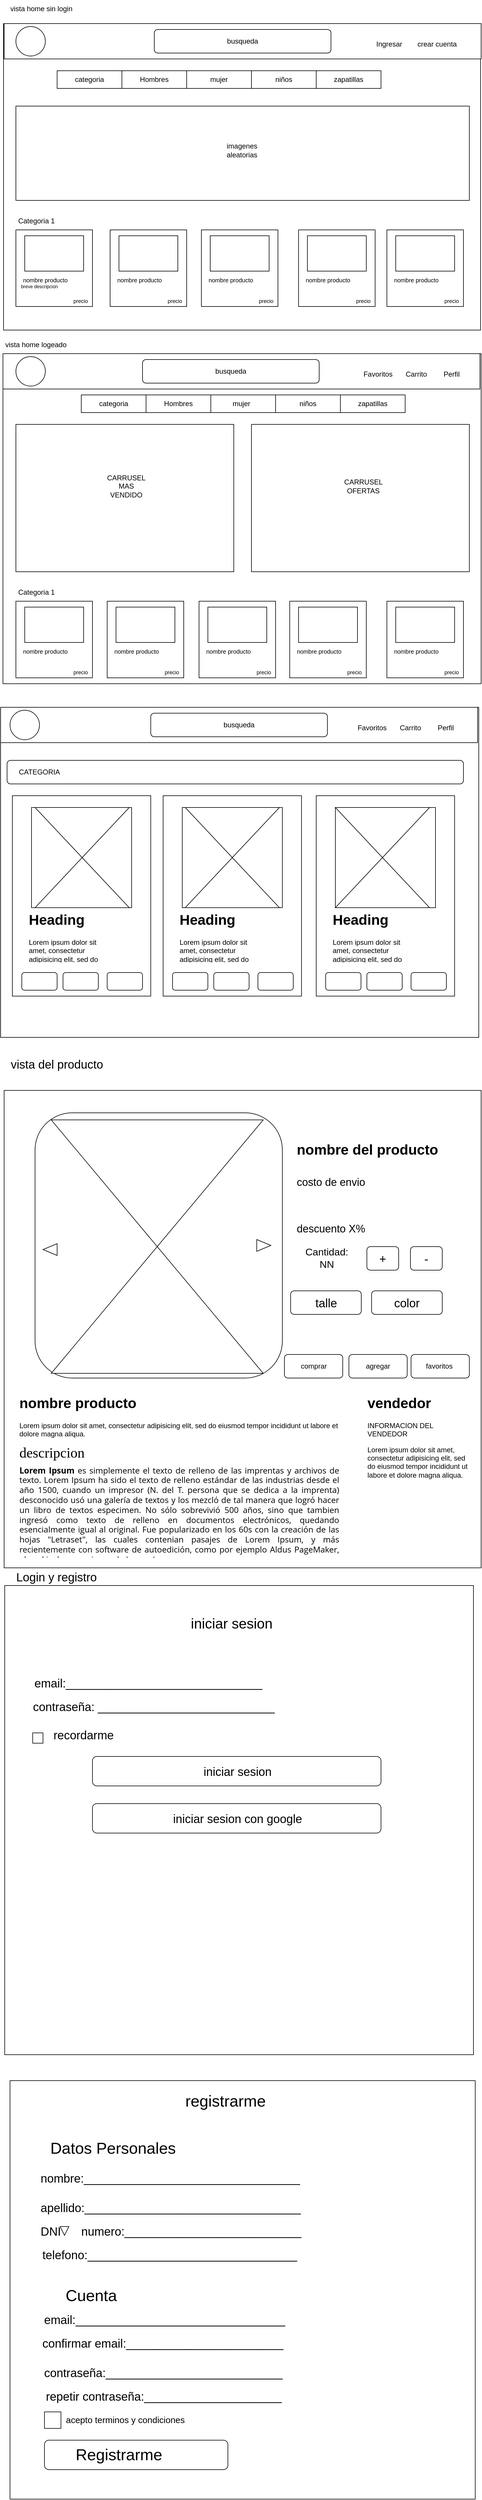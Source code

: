 <mxfile version="24.4.15" type="device">
  <diagram name="Página-1" id="wd5DdDGQxlJ1RMCF7p1D">
    <mxGraphModel dx="1434" dy="756" grid="1" gridSize="10" guides="1" tooltips="1" connect="1" arrows="1" fold="1" page="1" pageScale="1" pageWidth="827" pageHeight="1169" math="0" shadow="0">
      <root>
        <mxCell id="0" />
        <mxCell id="1" parent="0" />
        <mxCell id="uH_Us7ivaw0QwBAbBmmZ-105" value="" style="rounded=1;whiteSpace=wrap;html=1;" vertex="1" parent="1">
          <mxGeometry x="496.5" y="2165" width="99" height="40" as="geometry" />
        </mxCell>
        <mxCell id="uH_Us7ivaw0QwBAbBmmZ-104" value="" style="rounded=1;whiteSpace=wrap;html=1;" vertex="1" parent="1">
          <mxGeometry x="491" y="2215" width="99" height="40" as="geometry" />
        </mxCell>
        <mxCell id="H-XPeI9zY0OVmY43QJ45-96" value="" style="rounded=0;whiteSpace=wrap;html=1;" parent="1" vertex="1">
          <mxGeometry x="8" y="600" width="812" height="560" as="geometry" />
        </mxCell>
        <mxCell id="H-XPeI9zY0OVmY43QJ45-2" value="" style="rounded=0;whiteSpace=wrap;html=1;" parent="1" vertex="1">
          <mxGeometry x="9" y="40" width="810" height="520" as="geometry" />
        </mxCell>
        <mxCell id="H-XPeI9zY0OVmY43QJ45-3" value="" style="rounded=0;whiteSpace=wrap;html=1;" parent="1" vertex="1">
          <mxGeometry x="10" y="40" width="810" height="60" as="geometry" />
        </mxCell>
        <mxCell id="H-XPeI9zY0OVmY43QJ45-10" value="&lt;h1 style=&quot;margin-top: 0px;&quot;&gt;&lt;span style=&quot;font-size: 12px; font-weight: 400;&quot;&gt;Ingresar&lt;/span&gt;&lt;/h1&gt;" style="text;html=1;whiteSpace=wrap;overflow=hidden;rounded=0;" parent="1" vertex="1">
          <mxGeometry x="640" y="50" width="60" height="40" as="geometry" />
        </mxCell>
        <mxCell id="H-XPeI9zY0OVmY43QJ45-12" value="&lt;h1 style=&quot;margin-top: 0px;&quot;&gt;&lt;span style=&quot;font-size: 12px; font-weight: 400;&quot;&gt;crear cuenta&lt;/span&gt;&lt;/h1&gt;" style="text;html=1;whiteSpace=wrap;overflow=hidden;rounded=0;" parent="1" vertex="1">
          <mxGeometry x="710" y="50" width="90" height="40" as="geometry" />
        </mxCell>
        <mxCell id="H-XPeI9zY0OVmY43QJ45-13" value="" style="rounded=1;whiteSpace=wrap;html=1;" parent="1" vertex="1">
          <mxGeometry x="265" y="50" width="300" height="40" as="geometry" />
        </mxCell>
        <mxCell id="H-XPeI9zY0OVmY43QJ45-19" value="" style="rounded=0;whiteSpace=wrap;html=1;" parent="1" vertex="1">
          <mxGeometry x="540" y="120" width="110" height="30" as="geometry" />
        </mxCell>
        <mxCell id="H-XPeI9zY0OVmY43QJ45-22" value="" style="rounded=0;whiteSpace=wrap;html=1;" parent="1" vertex="1">
          <mxGeometry x="430" y="120" width="110" height="30" as="geometry" />
        </mxCell>
        <mxCell id="H-XPeI9zY0OVmY43QJ45-23" value="" style="rounded=0;whiteSpace=wrap;html=1;" parent="1" vertex="1">
          <mxGeometry x="320" y="120" width="110" height="30" as="geometry" />
        </mxCell>
        <mxCell id="H-XPeI9zY0OVmY43QJ45-25" value="" style="rounded=0;whiteSpace=wrap;html=1;" parent="1" vertex="1">
          <mxGeometry x="100" y="120" width="110" height="30" as="geometry" />
        </mxCell>
        <mxCell id="H-XPeI9zY0OVmY43QJ45-27" value="" style="rounded=0;whiteSpace=wrap;html=1;" parent="1" vertex="1">
          <mxGeometry x="210" y="120" width="110" height="30" as="geometry" />
        </mxCell>
        <mxCell id="H-XPeI9zY0OVmY43QJ45-21" value="Hombres" style="text;html=1;align=center;verticalAlign=middle;whiteSpace=wrap;rounded=0;" parent="1" vertex="1">
          <mxGeometry x="235" y="120" width="60" height="30" as="geometry" />
        </mxCell>
        <mxCell id="H-XPeI9zY0OVmY43QJ45-29" value="zapatillas" style="text;html=1;align=center;verticalAlign=middle;whiteSpace=wrap;rounded=0;" parent="1" vertex="1">
          <mxGeometry x="565" y="120" width="60" height="30" as="geometry" />
        </mxCell>
        <mxCell id="H-XPeI9zY0OVmY43QJ45-30" value="niños" style="text;html=1;align=center;verticalAlign=middle;whiteSpace=wrap;rounded=0;" parent="1" vertex="1">
          <mxGeometry x="455" y="120" width="60" height="30" as="geometry" />
        </mxCell>
        <mxCell id="H-XPeI9zY0OVmY43QJ45-31" value="mujer" style="text;html=1;align=center;verticalAlign=middle;whiteSpace=wrap;rounded=0;" parent="1" vertex="1">
          <mxGeometry x="345" y="120" width="60" height="30" as="geometry" />
        </mxCell>
        <mxCell id="H-XPeI9zY0OVmY43QJ45-32" value="categoria" style="text;html=1;align=center;verticalAlign=middle;whiteSpace=wrap;rounded=0;" parent="1" vertex="1">
          <mxGeometry x="125" y="120" width="60" height="30" as="geometry" />
        </mxCell>
        <mxCell id="H-XPeI9zY0OVmY43QJ45-34" value="busqueda" style="text;html=1;align=center;verticalAlign=middle;whiteSpace=wrap;rounded=0;" parent="1" vertex="1">
          <mxGeometry x="385" y="55" width="60" height="30" as="geometry" />
        </mxCell>
        <mxCell id="H-XPeI9zY0OVmY43QJ45-35" value="" style="rounded=0;whiteSpace=wrap;html=1;" parent="1" vertex="1">
          <mxGeometry x="30" y="180" width="770" height="160" as="geometry" />
        </mxCell>
        <mxCell id="H-XPeI9zY0OVmY43QJ45-36" value="imagenes aleatorias" style="text;html=1;align=center;verticalAlign=middle;whiteSpace=wrap;rounded=0;" parent="1" vertex="1">
          <mxGeometry x="384" y="240" width="60" height="30" as="geometry" />
        </mxCell>
        <mxCell id="H-XPeI9zY0OVmY43QJ45-37" value="Categoria 1" style="text;html=1;align=center;verticalAlign=middle;whiteSpace=wrap;rounded=0;" parent="1" vertex="1">
          <mxGeometry x="30" y="360" width="70" height="30" as="geometry" />
        </mxCell>
        <mxCell id="H-XPeI9zY0OVmY43QJ45-38" value="" style="whiteSpace=wrap;html=1;aspect=fixed;" parent="1" vertex="1">
          <mxGeometry x="30" y="390" width="130" height="130" as="geometry" />
        </mxCell>
        <mxCell id="H-XPeI9zY0OVmY43QJ45-45" value="" style="rounded=0;whiteSpace=wrap;html=1;" parent="1" vertex="1">
          <mxGeometry x="45" y="400" width="100" height="60" as="geometry" />
        </mxCell>
        <mxCell id="H-XPeI9zY0OVmY43QJ45-50" value="&lt;font style=&quot;font-size: 8px;&quot;&gt;breve descripcion&lt;/font&gt;" style="text;html=1;align=center;verticalAlign=middle;whiteSpace=wrap;rounded=0;" parent="1" vertex="1">
          <mxGeometry x="30" y="470" width="80" height="30" as="geometry" />
        </mxCell>
        <mxCell id="H-XPeI9zY0OVmY43QJ45-51" value="&lt;font style=&quot;font-size: 10px;&quot;&gt;nombre producto&lt;/font&gt;" style="text;html=1;align=center;verticalAlign=middle;whiteSpace=wrap;rounded=0;" parent="1" vertex="1">
          <mxGeometry x="30" y="460" width="100" height="30" as="geometry" />
        </mxCell>
        <mxCell id="H-XPeI9zY0OVmY43QJ45-52" value="&lt;font style=&quot;font-size: 9px;&quot;&gt;precio&lt;/font&gt;" style="text;html=1;align=center;verticalAlign=middle;whiteSpace=wrap;rounded=0;" parent="1" vertex="1">
          <mxGeometry x="120" y="500" width="40" height="20" as="geometry" />
        </mxCell>
        <mxCell id="H-XPeI9zY0OVmY43QJ45-57" value="" style="whiteSpace=wrap;html=1;aspect=fixed;" parent="1" vertex="1">
          <mxGeometry x="190" y="390" width="130" height="130" as="geometry" />
        </mxCell>
        <mxCell id="H-XPeI9zY0OVmY43QJ45-58" value="" style="rounded=0;whiteSpace=wrap;html=1;" parent="1" vertex="1">
          <mxGeometry x="205" y="400" width="100" height="60" as="geometry" />
        </mxCell>
        <mxCell id="H-XPeI9zY0OVmY43QJ45-59" value="&lt;font style=&quot;font-size: 10px;&quot;&gt;nombre producto&lt;/font&gt;" style="text;html=1;align=center;verticalAlign=middle;whiteSpace=wrap;rounded=0;" parent="1" vertex="1">
          <mxGeometry x="190" y="460" width="100" height="30" as="geometry" />
        </mxCell>
        <mxCell id="H-XPeI9zY0OVmY43QJ45-60" value="&lt;font style=&quot;font-size: 9px;&quot;&gt;precio&lt;/font&gt;" style="text;html=1;align=center;verticalAlign=middle;whiteSpace=wrap;rounded=0;" parent="1" vertex="1">
          <mxGeometry x="280" y="500" width="40" height="20" as="geometry" />
        </mxCell>
        <mxCell id="H-XPeI9zY0OVmY43QJ45-61" value="" style="whiteSpace=wrap;html=1;aspect=fixed;" parent="1" vertex="1">
          <mxGeometry x="345" y="390" width="130" height="130" as="geometry" />
        </mxCell>
        <mxCell id="H-XPeI9zY0OVmY43QJ45-62" value="" style="rounded=0;whiteSpace=wrap;html=1;" parent="1" vertex="1">
          <mxGeometry x="360" y="400" width="100" height="60" as="geometry" />
        </mxCell>
        <mxCell id="H-XPeI9zY0OVmY43QJ45-63" value="&lt;font style=&quot;font-size: 10px;&quot;&gt;nombre producto&lt;/font&gt;" style="text;html=1;align=center;verticalAlign=middle;whiteSpace=wrap;rounded=0;" parent="1" vertex="1">
          <mxGeometry x="345" y="460" width="100" height="30" as="geometry" />
        </mxCell>
        <mxCell id="H-XPeI9zY0OVmY43QJ45-64" value="&lt;font style=&quot;font-size: 9px;&quot;&gt;precio&lt;/font&gt;" style="text;html=1;align=center;verticalAlign=middle;whiteSpace=wrap;rounded=0;" parent="1" vertex="1">
          <mxGeometry x="435" y="500" width="40" height="20" as="geometry" />
        </mxCell>
        <mxCell id="H-XPeI9zY0OVmY43QJ45-65" value="" style="whiteSpace=wrap;html=1;aspect=fixed;" parent="1" vertex="1">
          <mxGeometry x="510" y="390" width="130" height="130" as="geometry" />
        </mxCell>
        <mxCell id="H-XPeI9zY0OVmY43QJ45-66" value="" style="rounded=0;whiteSpace=wrap;html=1;" parent="1" vertex="1">
          <mxGeometry x="525" y="400" width="100" height="60" as="geometry" />
        </mxCell>
        <mxCell id="H-XPeI9zY0OVmY43QJ45-67" value="&lt;font style=&quot;font-size: 10px;&quot;&gt;nombre producto&lt;/font&gt;" style="text;html=1;align=center;verticalAlign=middle;whiteSpace=wrap;rounded=0;" parent="1" vertex="1">
          <mxGeometry x="510" y="460" width="100" height="30" as="geometry" />
        </mxCell>
        <mxCell id="H-XPeI9zY0OVmY43QJ45-68" value="&lt;font style=&quot;font-size: 9px;&quot;&gt;precio&lt;/font&gt;" style="text;html=1;align=center;verticalAlign=middle;whiteSpace=wrap;rounded=0;" parent="1" vertex="1">
          <mxGeometry x="600" y="500" width="40" height="20" as="geometry" />
        </mxCell>
        <mxCell id="H-XPeI9zY0OVmY43QJ45-77" value="" style="whiteSpace=wrap;html=1;aspect=fixed;" parent="1" vertex="1">
          <mxGeometry x="660" y="390" width="130" height="130" as="geometry" />
        </mxCell>
        <mxCell id="H-XPeI9zY0OVmY43QJ45-78" value="" style="rounded=0;whiteSpace=wrap;html=1;" parent="1" vertex="1">
          <mxGeometry x="675" y="400" width="100" height="60" as="geometry" />
        </mxCell>
        <mxCell id="H-XPeI9zY0OVmY43QJ45-79" value="&lt;font style=&quot;font-size: 10px;&quot;&gt;nombre producto&lt;/font&gt;" style="text;html=1;align=center;verticalAlign=middle;whiteSpace=wrap;rounded=0;" parent="1" vertex="1">
          <mxGeometry x="660" y="460" width="100" height="30" as="geometry" />
        </mxCell>
        <mxCell id="H-XPeI9zY0OVmY43QJ45-80" value="&lt;font style=&quot;font-size: 9px;&quot;&gt;precio&lt;/font&gt;" style="text;html=1;align=center;verticalAlign=middle;whiteSpace=wrap;rounded=0;" parent="1" vertex="1">
          <mxGeometry x="750" y="500" width="40" height="20" as="geometry" />
        </mxCell>
        <mxCell id="H-XPeI9zY0OVmY43QJ45-87" value="vista home sin login&amp;nbsp;" style="text;html=1;align=center;verticalAlign=middle;whiteSpace=wrap;rounded=0;" parent="1" vertex="1">
          <mxGeometry x="10" width="130" height="30" as="geometry" />
        </mxCell>
        <mxCell id="H-XPeI9zY0OVmY43QJ45-92" value="" style="rounded=0;whiteSpace=wrap;html=1;" parent="1" vertex="1">
          <mxGeometry x="8" y="600" width="810" height="60" as="geometry" />
        </mxCell>
        <mxCell id="H-XPeI9zY0OVmY43QJ45-95" value="" style="rounded=1;whiteSpace=wrap;html=1;" parent="1" vertex="1">
          <mxGeometry x="259" y="1210" width="300" height="40" as="geometry" />
        </mxCell>
        <mxCell id="H-XPeI9zY0OVmY43QJ45-97" value="Perfil" style="text;html=1;align=center;verticalAlign=middle;whiteSpace=wrap;rounded=0;" parent="1" vertex="1">
          <mxGeometry x="740" y="620" width="60" height="30" as="geometry" />
        </mxCell>
        <mxCell id="H-XPeI9zY0OVmY43QJ45-98" value="Carrito" style="text;html=1;align=center;verticalAlign=middle;whiteSpace=wrap;rounded=0;" parent="1" vertex="1">
          <mxGeometry x="680" y="620" width="60" height="30" as="geometry" />
        </mxCell>
        <mxCell id="H-XPeI9zY0OVmY43QJ45-99" value="Favoritos" style="text;html=1;align=center;verticalAlign=middle;whiteSpace=wrap;rounded=0;" parent="1" vertex="1">
          <mxGeometry x="615" y="620" width="60" height="30" as="geometry" />
        </mxCell>
        <mxCell id="H-XPeI9zY0OVmY43QJ45-100" value="" style="ellipse;whiteSpace=wrap;html=1;aspect=fixed;" parent="1" vertex="1">
          <mxGeometry x="30" y="45" width="50" height="50" as="geometry" />
        </mxCell>
        <mxCell id="H-XPeI9zY0OVmY43QJ45-101" value="" style="ellipse;whiteSpace=wrap;html=1;aspect=fixed;" parent="1" vertex="1">
          <mxGeometry x="30" y="605" width="50" height="50" as="geometry" />
        </mxCell>
        <mxCell id="H-XPeI9zY0OVmY43QJ45-103" value="zapatillas" style="text;html=1;align=center;verticalAlign=middle;whiteSpace=wrap;rounded=0;" parent="1" vertex="1">
          <mxGeometry x="606" y="670" width="60" height="30" as="geometry" />
        </mxCell>
        <mxCell id="H-XPeI9zY0OVmY43QJ45-104" value="" style="rounded=0;whiteSpace=wrap;html=1;" parent="1" vertex="1">
          <mxGeometry x="581" y="670" width="110" height="30" as="geometry" />
        </mxCell>
        <mxCell id="H-XPeI9zY0OVmY43QJ45-105" value="niños" style="text;html=1;align=center;verticalAlign=middle;whiteSpace=wrap;rounded=0;" parent="1" vertex="1">
          <mxGeometry x="496" y="670" width="60" height="30" as="geometry" />
        </mxCell>
        <mxCell id="H-XPeI9zY0OVmY43QJ45-106" value="" style="rounded=0;whiteSpace=wrap;html=1;" parent="1" vertex="1">
          <mxGeometry x="471" y="670" width="110" height="30" as="geometry" />
        </mxCell>
        <mxCell id="H-XPeI9zY0OVmY43QJ45-107" value="mujer" style="text;html=1;align=center;verticalAlign=middle;whiteSpace=wrap;rounded=0;" parent="1" vertex="1">
          <mxGeometry x="386" y="670" width="60" height="30" as="geometry" />
        </mxCell>
        <mxCell id="H-XPeI9zY0OVmY43QJ45-108" value="" style="rounded=0;whiteSpace=wrap;html=1;" parent="1" vertex="1">
          <mxGeometry x="361" y="670" width="110" height="30" as="geometry" />
        </mxCell>
        <mxCell id="H-XPeI9zY0OVmY43QJ45-109" value="Hombres" style="text;html=1;align=center;verticalAlign=middle;whiteSpace=wrap;rounded=0;" parent="1" vertex="1">
          <mxGeometry x="276" y="670" width="60" height="30" as="geometry" />
        </mxCell>
        <mxCell id="H-XPeI9zY0OVmY43QJ45-110" value="" style="rounded=0;whiteSpace=wrap;html=1;" parent="1" vertex="1">
          <mxGeometry x="251" y="670" width="110" height="30" as="geometry" />
        </mxCell>
        <mxCell id="H-XPeI9zY0OVmY43QJ45-111" value="" style="rounded=0;whiteSpace=wrap;html=1;" parent="1" vertex="1">
          <mxGeometry x="141" y="670" width="110" height="30" as="geometry" />
        </mxCell>
        <mxCell id="H-XPeI9zY0OVmY43QJ45-112" value="categoria" style="text;html=1;align=center;verticalAlign=middle;whiteSpace=wrap;rounded=0;" parent="1" vertex="1">
          <mxGeometry x="166" y="670" width="60" height="30" as="geometry" />
        </mxCell>
        <mxCell id="H-XPeI9zY0OVmY43QJ45-113" value="Hombres" style="text;html=1;align=center;verticalAlign=middle;whiteSpace=wrap;rounded=0;" parent="1" vertex="1">
          <mxGeometry x="276" y="670" width="60" height="30" as="geometry" />
        </mxCell>
        <mxCell id="H-XPeI9zY0OVmY43QJ45-114" value="mujer" style="text;html=1;align=center;verticalAlign=middle;whiteSpace=wrap;rounded=0;" parent="1" vertex="1">
          <mxGeometry x="383" y="670" width="60" height="30" as="geometry" />
        </mxCell>
        <mxCell id="H-XPeI9zY0OVmY43QJ45-115" value="niños" style="text;html=1;align=center;verticalAlign=middle;whiteSpace=wrap;rounded=0;" parent="1" vertex="1">
          <mxGeometry x="496" y="670" width="60" height="30" as="geometry" />
        </mxCell>
        <mxCell id="H-XPeI9zY0OVmY43QJ45-116" value="zapatillas" style="text;html=1;align=center;verticalAlign=middle;whiteSpace=wrap;rounded=0;" parent="1" vertex="1">
          <mxGeometry x="606" y="670" width="60" height="30" as="geometry" />
        </mxCell>
        <mxCell id="H-XPeI9zY0OVmY43QJ45-117" value="" style="rounded=0;whiteSpace=wrap;html=1;" parent="1" vertex="1">
          <mxGeometry x="30" y="720" width="370" height="250" as="geometry" />
        </mxCell>
        <mxCell id="H-XPeI9zY0OVmY43QJ45-118" value="" style="rounded=0;whiteSpace=wrap;html=1;" parent="1" vertex="1">
          <mxGeometry x="430" y="720" width="370" height="250" as="geometry" />
        </mxCell>
        <mxCell id="H-XPeI9zY0OVmY43QJ45-119" value="CARRUSEL MAS VENDIDO" style="text;html=1;align=center;verticalAlign=middle;whiteSpace=wrap;rounded=0;" parent="1" vertex="1">
          <mxGeometry x="175" y="810" width="85" height="30" as="geometry" />
        </mxCell>
        <mxCell id="H-XPeI9zY0OVmY43QJ45-120" value="CARRUSEL OFERTAS" style="text;html=1;align=center;verticalAlign=middle;whiteSpace=wrap;rounded=0;" parent="1" vertex="1">
          <mxGeometry x="590" y="810" width="60" height="30" as="geometry" />
        </mxCell>
        <mxCell id="H-XPeI9zY0OVmY43QJ45-121" value="Categoria 1" style="text;html=1;align=center;verticalAlign=middle;whiteSpace=wrap;rounded=0;" parent="1" vertex="1">
          <mxGeometry x="30" y="990" width="70" height="30" as="geometry" />
        </mxCell>
        <mxCell id="H-XPeI9zY0OVmY43QJ45-122" value="" style="whiteSpace=wrap;html=1;aspect=fixed;" parent="1" vertex="1">
          <mxGeometry x="30" y="1020" width="130" height="130" as="geometry" />
        </mxCell>
        <mxCell id="H-XPeI9zY0OVmY43QJ45-123" value="" style="rounded=0;whiteSpace=wrap;html=1;" parent="1" vertex="1">
          <mxGeometry x="45" y="1030" width="100" height="60" as="geometry" />
        </mxCell>
        <mxCell id="H-XPeI9zY0OVmY43QJ45-124" value="&lt;font style=&quot;font-size: 10px;&quot;&gt;nombre producto&lt;/font&gt;" style="text;html=1;align=center;verticalAlign=middle;whiteSpace=wrap;rounded=0;" parent="1" vertex="1">
          <mxGeometry x="30" y="1090" width="100" height="30" as="geometry" />
        </mxCell>
        <mxCell id="H-XPeI9zY0OVmY43QJ45-125" value="&lt;font style=&quot;font-size: 9px;&quot;&gt;precio&lt;/font&gt;" style="text;html=1;align=center;verticalAlign=middle;whiteSpace=wrap;rounded=0;" parent="1" vertex="1">
          <mxGeometry x="120" y="1130" width="40" height="20" as="geometry" />
        </mxCell>
        <mxCell id="H-XPeI9zY0OVmY43QJ45-126" value="" style="whiteSpace=wrap;html=1;aspect=fixed;" parent="1" vertex="1">
          <mxGeometry x="185" y="1020" width="130" height="130" as="geometry" />
        </mxCell>
        <mxCell id="H-XPeI9zY0OVmY43QJ45-127" value="" style="rounded=0;whiteSpace=wrap;html=1;" parent="1" vertex="1">
          <mxGeometry x="200" y="1030" width="100" height="60" as="geometry" />
        </mxCell>
        <mxCell id="H-XPeI9zY0OVmY43QJ45-128" value="&lt;font style=&quot;font-size: 10px;&quot;&gt;nombre producto&lt;/font&gt;" style="text;html=1;align=center;verticalAlign=middle;whiteSpace=wrap;rounded=0;" parent="1" vertex="1">
          <mxGeometry x="185" y="1090" width="100" height="30" as="geometry" />
        </mxCell>
        <mxCell id="H-XPeI9zY0OVmY43QJ45-129" value="&lt;font style=&quot;font-size: 9px;&quot;&gt;precio&lt;/font&gt;" style="text;html=1;align=center;verticalAlign=middle;whiteSpace=wrap;rounded=0;" parent="1" vertex="1">
          <mxGeometry x="275" y="1130" width="40" height="20" as="geometry" />
        </mxCell>
        <mxCell id="H-XPeI9zY0OVmY43QJ45-130" value="" style="whiteSpace=wrap;html=1;aspect=fixed;" parent="1" vertex="1">
          <mxGeometry x="341" y="1020" width="130" height="130" as="geometry" />
        </mxCell>
        <mxCell id="H-XPeI9zY0OVmY43QJ45-131" value="" style="rounded=0;whiteSpace=wrap;html=1;" parent="1" vertex="1">
          <mxGeometry x="356" y="1030" width="100" height="60" as="geometry" />
        </mxCell>
        <mxCell id="H-XPeI9zY0OVmY43QJ45-132" value="&lt;font style=&quot;font-size: 10px;&quot;&gt;nombre producto&lt;/font&gt;" style="text;html=1;align=center;verticalAlign=middle;whiteSpace=wrap;rounded=0;" parent="1" vertex="1">
          <mxGeometry x="341" y="1090" width="100" height="30" as="geometry" />
        </mxCell>
        <mxCell id="H-XPeI9zY0OVmY43QJ45-133" value="&lt;font style=&quot;font-size: 9px;&quot;&gt;precio&lt;/font&gt;" style="text;html=1;align=center;verticalAlign=middle;whiteSpace=wrap;rounded=0;" parent="1" vertex="1">
          <mxGeometry x="431" y="1130" width="40" height="20" as="geometry" />
        </mxCell>
        <mxCell id="H-XPeI9zY0OVmY43QJ45-134" value="" style="whiteSpace=wrap;html=1;aspect=fixed;" parent="1" vertex="1">
          <mxGeometry x="495" y="1020" width="130" height="130" as="geometry" />
        </mxCell>
        <mxCell id="H-XPeI9zY0OVmY43QJ45-135" value="" style="rounded=0;whiteSpace=wrap;html=1;" parent="1" vertex="1">
          <mxGeometry x="510" y="1030" width="100" height="60" as="geometry" />
        </mxCell>
        <mxCell id="H-XPeI9zY0OVmY43QJ45-136" value="&lt;font style=&quot;font-size: 10px;&quot;&gt;nombre producto&lt;/font&gt;" style="text;html=1;align=center;verticalAlign=middle;whiteSpace=wrap;rounded=0;" parent="1" vertex="1">
          <mxGeometry x="495" y="1090" width="100" height="30" as="geometry" />
        </mxCell>
        <mxCell id="H-XPeI9zY0OVmY43QJ45-137" value="&lt;font style=&quot;font-size: 9px;&quot;&gt;precio&lt;/font&gt;" style="text;html=1;align=center;verticalAlign=middle;whiteSpace=wrap;rounded=0;" parent="1" vertex="1">
          <mxGeometry x="585" y="1130" width="40" height="20" as="geometry" />
        </mxCell>
        <mxCell id="H-XPeI9zY0OVmY43QJ45-138" value="" style="whiteSpace=wrap;html=1;aspect=fixed;" parent="1" vertex="1">
          <mxGeometry x="660" y="1020" width="130" height="130" as="geometry" />
        </mxCell>
        <mxCell id="H-XPeI9zY0OVmY43QJ45-139" value="" style="rounded=0;whiteSpace=wrap;html=1;" parent="1" vertex="1">
          <mxGeometry x="675" y="1030" width="100" height="60" as="geometry" />
        </mxCell>
        <mxCell id="H-XPeI9zY0OVmY43QJ45-140" value="&lt;font style=&quot;font-size: 10px;&quot;&gt;nombre producto&lt;/font&gt;" style="text;html=1;align=center;verticalAlign=middle;whiteSpace=wrap;rounded=0;" parent="1" vertex="1">
          <mxGeometry x="660" y="1090" width="100" height="30" as="geometry" />
        </mxCell>
        <mxCell id="H-XPeI9zY0OVmY43QJ45-141" value="&lt;font style=&quot;font-size: 9px;&quot;&gt;precio&lt;/font&gt;" style="text;html=1;align=center;verticalAlign=middle;whiteSpace=wrap;rounded=0;" parent="1" vertex="1">
          <mxGeometry x="750" y="1130" width="40" height="20" as="geometry" />
        </mxCell>
        <mxCell id="H-XPeI9zY0OVmY43QJ45-154" value="vista home logeado" style="text;html=1;align=center;verticalAlign=middle;whiteSpace=wrap;rounded=0;" parent="1" vertex="1">
          <mxGeometry x="8" y="570" width="112" height="30" as="geometry" />
        </mxCell>
        <mxCell id="H-XPeI9zY0OVmY43QJ45-155" value="" style="rounded=0;whiteSpace=wrap;html=1;" parent="1" vertex="1">
          <mxGeometry x="4" y="1200" width="812" height="560" as="geometry" />
        </mxCell>
        <mxCell id="H-XPeI9zY0OVmY43QJ45-156" value="" style="rounded=0;whiteSpace=wrap;html=1;" parent="1" vertex="1">
          <mxGeometry x="4" y="1200" width="810" height="60" as="geometry" />
        </mxCell>
        <mxCell id="H-XPeI9zY0OVmY43QJ45-159" value="" style="ellipse;whiteSpace=wrap;html=1;aspect=fixed;" parent="1" vertex="1">
          <mxGeometry x="20" y="1205" width="50" height="50" as="geometry" />
        </mxCell>
        <mxCell id="H-XPeI9zY0OVmY43QJ45-160" value="Favoritos" style="text;html=1;align=center;verticalAlign=middle;whiteSpace=wrap;rounded=0;" parent="1" vertex="1">
          <mxGeometry x="605" y="1220" width="60" height="30" as="geometry" />
        </mxCell>
        <mxCell id="H-XPeI9zY0OVmY43QJ45-161" value="Carrito" style="text;html=1;align=center;verticalAlign=middle;whiteSpace=wrap;rounded=0;" parent="1" vertex="1">
          <mxGeometry x="670" y="1220" width="60" height="30" as="geometry" />
        </mxCell>
        <mxCell id="H-XPeI9zY0OVmY43QJ45-162" value="Perfil" style="text;html=1;align=center;verticalAlign=middle;whiteSpace=wrap;rounded=0;" parent="1" vertex="1">
          <mxGeometry x="730" y="1220" width="60" height="30" as="geometry" />
        </mxCell>
        <mxCell id="H-XPeI9zY0OVmY43QJ45-163" value="" style="rounded=1;whiteSpace=wrap;html=1;" parent="1" vertex="1">
          <mxGeometry x="245" y="610" width="300" height="40" as="geometry" />
        </mxCell>
        <mxCell id="H-XPeI9zY0OVmY43QJ45-164" value="busqueda" style="text;html=1;align=center;verticalAlign=middle;whiteSpace=wrap;rounded=0;" parent="1" vertex="1">
          <mxGeometry x="365" y="615" width="60" height="30" as="geometry" />
        </mxCell>
        <mxCell id="H-XPeI9zY0OVmY43QJ45-165" value="" style="rounded=1;whiteSpace=wrap;html=1;" parent="1" vertex="1">
          <mxGeometry x="259" y="1210" width="300" height="40" as="geometry" />
        </mxCell>
        <mxCell id="H-XPeI9zY0OVmY43QJ45-166" value="busqueda" style="text;html=1;align=center;verticalAlign=middle;whiteSpace=wrap;rounded=0;" parent="1" vertex="1">
          <mxGeometry x="379" y="1215" width="60" height="30" as="geometry" />
        </mxCell>
        <mxCell id="H-XPeI9zY0OVmY43QJ45-168" value="" style="rounded=0;whiteSpace=wrap;html=1;" parent="1" vertex="1">
          <mxGeometry x="24" y="1350" width="235" height="340" as="geometry" />
        </mxCell>
        <mxCell id="H-XPeI9zY0OVmY43QJ45-171" value="" style="rounded=1;whiteSpace=wrap;html=1;" parent="1" vertex="1">
          <mxGeometry x="15" y="1290" width="775" height="40" as="geometry" />
        </mxCell>
        <mxCell id="H-XPeI9zY0OVmY43QJ45-172" value="CATEGORIA" style="text;html=1;align=center;verticalAlign=middle;whiteSpace=wrap;rounded=0;" parent="1" vertex="1">
          <mxGeometry x="20" y="1295" width="100" height="30" as="geometry" />
        </mxCell>
        <mxCell id="crOO0F5fH-o7HcoF_mA3-2" value="" style="whiteSpace=wrap;html=1;aspect=fixed;" parent="1" vertex="1">
          <mxGeometry x="56.5" y="1370" width="170" height="170" as="geometry" />
        </mxCell>
        <mxCell id="crOO0F5fH-o7HcoF_mA3-3" value="" style="endArrow=none;html=1;rounded=0;" parent="1" target="H-XPeI9zY0OVmY43QJ45-123" edge="1">
          <mxGeometry width="50" height="50" relative="1" as="geometry">
            <mxPoint x="45" y="1085" as="sourcePoint" />
            <mxPoint x="95" y="1035" as="targetPoint" />
          </mxGeometry>
        </mxCell>
        <mxCell id="uH_Us7ivaw0QwBAbBmmZ-6" value="" style="rounded=1;whiteSpace=wrap;html=1;" vertex="1" parent="1">
          <mxGeometry x="40" y="1650" width="60" height="30" as="geometry" />
        </mxCell>
        <mxCell id="uH_Us7ivaw0QwBAbBmmZ-7" value="" style="rounded=1;whiteSpace=wrap;html=1;" vertex="1" parent="1">
          <mxGeometry x="110" y="1650" width="60" height="30" as="geometry" />
        </mxCell>
        <mxCell id="uH_Us7ivaw0QwBAbBmmZ-8" value="" style="rounded=1;whiteSpace=wrap;html=1;" vertex="1" parent="1">
          <mxGeometry x="185" y="1650" width="60" height="30" as="geometry" />
        </mxCell>
        <mxCell id="uH_Us7ivaw0QwBAbBmmZ-9" value="&lt;h1 style=&quot;margin-top: 0px;&quot;&gt;Heading&lt;/h1&gt;&lt;p&gt;Lorem ipsum dolor sit amet, consectetur adipisicing elit, sed do eiusmod tempor incididunt ut labore et dolore magna aliqua.&lt;/p&gt;" style="text;html=1;whiteSpace=wrap;overflow=hidden;rounded=0;" vertex="1" parent="1">
          <mxGeometry x="50" y="1540" width="150" height="90" as="geometry" />
        </mxCell>
        <mxCell id="uH_Us7ivaw0QwBAbBmmZ-10" value="&lt;font style=&quot;font-size: 20px;&quot;&gt;vista del producto&amp;nbsp;&lt;/font&gt;" style="text;html=1;align=center;verticalAlign=middle;whiteSpace=wrap;rounded=0;" vertex="1" parent="1">
          <mxGeometry x="15" y="1790" width="175" height="30" as="geometry" />
        </mxCell>
        <mxCell id="uH_Us7ivaw0QwBAbBmmZ-11" value="" style="whiteSpace=wrap;html=1;aspect=fixed;" vertex="1" parent="1">
          <mxGeometry x="10" y="1850" width="810" height="810" as="geometry" />
        </mxCell>
        <mxCell id="uH_Us7ivaw0QwBAbBmmZ-18" value="" style="rounded=0;whiteSpace=wrap;html=1;" vertex="1" parent="1">
          <mxGeometry x="280" y="1350" width="235" height="340" as="geometry" />
        </mxCell>
        <mxCell id="uH_Us7ivaw0QwBAbBmmZ-19" value="" style="whiteSpace=wrap;html=1;aspect=fixed;" vertex="1" parent="1">
          <mxGeometry x="312.5" y="1370" width="170" height="170" as="geometry" />
        </mxCell>
        <mxCell id="uH_Us7ivaw0QwBAbBmmZ-20" value="" style="rounded=1;whiteSpace=wrap;html=1;" vertex="1" parent="1">
          <mxGeometry x="296" y="1650" width="60" height="30" as="geometry" />
        </mxCell>
        <mxCell id="uH_Us7ivaw0QwBAbBmmZ-21" value="" style="rounded=1;whiteSpace=wrap;html=1;" vertex="1" parent="1">
          <mxGeometry x="366" y="1650" width="60" height="30" as="geometry" />
        </mxCell>
        <mxCell id="uH_Us7ivaw0QwBAbBmmZ-22" value="" style="rounded=1;whiteSpace=wrap;html=1;" vertex="1" parent="1">
          <mxGeometry x="441" y="1650" width="60" height="30" as="geometry" />
        </mxCell>
        <mxCell id="uH_Us7ivaw0QwBAbBmmZ-23" value="&lt;h1 style=&quot;margin-top: 0px;&quot;&gt;Heading&lt;/h1&gt;&lt;p&gt;Lorem ipsum dolor sit amet, consectetur adipisicing elit, sed do eiusmod tempor incididunt ut labore et dolore magna aliqua.&lt;/p&gt;" style="text;html=1;whiteSpace=wrap;overflow=hidden;rounded=0;" vertex="1" parent="1">
          <mxGeometry x="306" y="1540" width="150" height="90" as="geometry" />
        </mxCell>
        <mxCell id="uH_Us7ivaw0QwBAbBmmZ-24" value="" style="rounded=0;whiteSpace=wrap;html=1;" vertex="1" parent="1">
          <mxGeometry x="280" y="1350" width="235" height="340" as="geometry" />
        </mxCell>
        <mxCell id="uH_Us7ivaw0QwBAbBmmZ-25" value="" style="whiteSpace=wrap;html=1;aspect=fixed;" vertex="1" parent="1">
          <mxGeometry x="312.5" y="1370" width="170" height="170" as="geometry" />
        </mxCell>
        <mxCell id="uH_Us7ivaw0QwBAbBmmZ-26" value="" style="rounded=1;whiteSpace=wrap;html=1;" vertex="1" parent="1">
          <mxGeometry x="296" y="1650" width="60" height="30" as="geometry" />
        </mxCell>
        <mxCell id="uH_Us7ivaw0QwBAbBmmZ-27" value="" style="rounded=1;whiteSpace=wrap;html=1;" vertex="1" parent="1">
          <mxGeometry x="366" y="1650" width="60" height="30" as="geometry" />
        </mxCell>
        <mxCell id="uH_Us7ivaw0QwBAbBmmZ-28" value="" style="rounded=1;whiteSpace=wrap;html=1;" vertex="1" parent="1">
          <mxGeometry x="441" y="1650" width="60" height="30" as="geometry" />
        </mxCell>
        <mxCell id="uH_Us7ivaw0QwBAbBmmZ-29" value="&lt;h1 style=&quot;margin-top: 0px;&quot;&gt;Heading&lt;/h1&gt;&lt;p&gt;Lorem ipsum dolor sit amet, consectetur adipisicing elit, sed do eiusmod tempor incididunt ut labore et dolore magna aliqua.&lt;/p&gt;" style="text;html=1;whiteSpace=wrap;overflow=hidden;rounded=0;" vertex="1" parent="1">
          <mxGeometry x="306" y="1540" width="150" height="90" as="geometry" />
        </mxCell>
        <mxCell id="uH_Us7ivaw0QwBAbBmmZ-31" value="" style="rounded=0;whiteSpace=wrap;html=1;" vertex="1" parent="1">
          <mxGeometry x="540" y="1350" width="235" height="340" as="geometry" />
        </mxCell>
        <mxCell id="uH_Us7ivaw0QwBAbBmmZ-32" value="" style="whiteSpace=wrap;html=1;aspect=fixed;" vertex="1" parent="1">
          <mxGeometry x="572.5" y="1370" width="170" height="170" as="geometry" />
        </mxCell>
        <mxCell id="uH_Us7ivaw0QwBAbBmmZ-33" value="" style="rounded=1;whiteSpace=wrap;html=1;" vertex="1" parent="1">
          <mxGeometry x="556" y="1650" width="60" height="30" as="geometry" />
        </mxCell>
        <mxCell id="uH_Us7ivaw0QwBAbBmmZ-34" value="" style="rounded=1;whiteSpace=wrap;html=1;" vertex="1" parent="1">
          <mxGeometry x="626" y="1650" width="60" height="30" as="geometry" />
        </mxCell>
        <mxCell id="uH_Us7ivaw0QwBAbBmmZ-35" value="" style="rounded=1;whiteSpace=wrap;html=1;" vertex="1" parent="1">
          <mxGeometry x="701" y="1650" width="60" height="30" as="geometry" />
        </mxCell>
        <mxCell id="uH_Us7ivaw0QwBAbBmmZ-36" value="&lt;h1 style=&quot;margin-top: 0px;&quot;&gt;Heading&lt;/h1&gt;&lt;p&gt;Lorem ipsum dolor sit amet, consectetur adipisicing elit, sed do eiusmod tempor incididunt ut labore et dolore magna aliqua.&lt;/p&gt;" style="text;html=1;whiteSpace=wrap;overflow=hidden;rounded=0;" vertex="1" parent="1">
          <mxGeometry x="566" y="1540" width="150" height="90" as="geometry" />
        </mxCell>
        <mxCell id="uH_Us7ivaw0QwBAbBmmZ-38" value="" style="triangle;whiteSpace=wrap;html=1;" vertex="1" parent="1">
          <mxGeometry x="447" y="2110" width="24" height="20" as="geometry" />
        </mxCell>
        <mxCell id="uH_Us7ivaw0QwBAbBmmZ-37" value="" style="rounded=1;whiteSpace=wrap;html=1;movable=1;resizable=1;rotatable=1;deletable=1;editable=1;locked=0;connectable=1;" vertex="1" parent="1">
          <mxGeometry x="62.5" y="1888" width="420" height="450" as="geometry" />
        </mxCell>
        <mxCell id="uH_Us7ivaw0QwBAbBmmZ-39" value="" style="triangle;whiteSpace=wrap;html=1;rotation=-180;" vertex="1" parent="1">
          <mxGeometry x="76" y="2110" width="24" height="20" as="geometry" />
        </mxCell>
        <mxCell id="uH_Us7ivaw0QwBAbBmmZ-42" value="&lt;h1 style=&quot;margin-top: 0px;&quot;&gt;nombre del producto&lt;/h1&gt;&lt;div&gt;&lt;br&gt;&lt;/div&gt;&lt;div style=&quot;font-size: 18px;&quot;&gt;&lt;font style=&quot;font-size: 18px;&quot;&gt;costo de envio $$$$&lt;/font&gt;&lt;/div&gt;&lt;div style=&quot;font-size: 18px;&quot;&gt;&lt;font style=&quot;font-size: 18px;&quot;&gt;descuento X%&lt;/font&gt;&lt;/div&gt;&lt;div&gt;&lt;br&gt;&lt;/div&gt;&lt;div&gt;&lt;br&gt;&lt;/div&gt;&lt;div style=&quot;font-size: 20px;&quot;&gt;precio $$$&lt;/div&gt;&lt;div style=&quot;font-size: 20px;&quot;&gt;&lt;br&gt;&lt;/div&gt;" style="text;html=1;whiteSpace=wrap;overflow=hidden;rounded=0;" vertex="1" parent="1">
          <mxGeometry x="505" y="1930" width="280" height="170" as="geometry" />
        </mxCell>
        <mxCell id="uH_Us7ivaw0QwBAbBmmZ-43" value="Cantidad: NN" style="text;html=1;align=center;verticalAlign=middle;whiteSpace=wrap;rounded=0;fontSize=17;" vertex="1" parent="1">
          <mxGeometry x="506" y="2120" width="104" height="30" as="geometry" />
        </mxCell>
        <mxCell id="uH_Us7ivaw0QwBAbBmmZ-44" value="" style="rounded=1;whiteSpace=wrap;html=1;" vertex="1" parent="1">
          <mxGeometry x="626" y="2115" width="54" height="40" as="geometry" />
        </mxCell>
        <mxCell id="uH_Us7ivaw0QwBAbBmmZ-48" value="" style="shape=collate;whiteSpace=wrap;html=1;" vertex="1" parent="1">
          <mxGeometry x="317.5" y="1370" width="160" height="170" as="geometry" />
        </mxCell>
        <mxCell id="uH_Us7ivaw0QwBAbBmmZ-49" value="" style="shape=collate;whiteSpace=wrap;html=1;" vertex="1" parent="1">
          <mxGeometry x="62.5" y="1370" width="160" height="170" as="geometry" />
        </mxCell>
        <mxCell id="uH_Us7ivaw0QwBAbBmmZ-50" value="" style="shape=collate;whiteSpace=wrap;html=1;" vertex="1" parent="1">
          <mxGeometry x="572.5" y="1370" width="160" height="170" as="geometry" />
        </mxCell>
        <mxCell id="uH_Us7ivaw0QwBAbBmmZ-51" value="" style="shape=collate;whiteSpace=wrap;html=1;" vertex="1" parent="1">
          <mxGeometry x="90" y="1900" width="360" height="430" as="geometry" />
        </mxCell>
        <mxCell id="uH_Us7ivaw0QwBAbBmmZ-52" value="&lt;font style=&quot;font-size: 20px;&quot;&gt;+&lt;/font&gt;" style="text;html=1;align=center;verticalAlign=middle;whiteSpace=wrap;rounded=0;" vertex="1" parent="1">
          <mxGeometry x="632.5" y="2120" width="40" height="30" as="geometry" />
        </mxCell>
        <mxCell id="uH_Us7ivaw0QwBAbBmmZ-53" value="&lt;font style=&quot;font-size: 20px;&quot;&gt;+&lt;/font&gt;" style="text;html=1;align=center;verticalAlign=middle;whiteSpace=wrap;rounded=0;" vertex="1" parent="1">
          <mxGeometry x="706.5" y="2120" width="40" height="30" as="geometry" />
        </mxCell>
        <mxCell id="uH_Us7ivaw0QwBAbBmmZ-54" value="" style="rounded=1;whiteSpace=wrap;html=1;" vertex="1" parent="1">
          <mxGeometry x="700" y="2115" width="54" height="40" as="geometry" />
        </mxCell>
        <mxCell id="uH_Us7ivaw0QwBAbBmmZ-55" value="&lt;span style=&quot;font-size: 20px;&quot;&gt;-&lt;/span&gt;" style="text;html=1;align=center;verticalAlign=middle;whiteSpace=wrap;rounded=0;" vertex="1" parent="1">
          <mxGeometry x="707" y="2120" width="40" height="30" as="geometry" />
        </mxCell>
        <mxCell id="uH_Us7ivaw0QwBAbBmmZ-56" value="" style="rounded=1;whiteSpace=wrap;html=1;" vertex="1" parent="1">
          <mxGeometry x="486" y="2298" width="99" height="40" as="geometry" />
        </mxCell>
        <mxCell id="uH_Us7ivaw0QwBAbBmmZ-57" value="comprar" style="text;html=1;align=center;verticalAlign=middle;whiteSpace=wrap;rounded=0;" vertex="1" parent="1">
          <mxGeometry x="505.5" y="2303" width="60" height="30" as="geometry" />
        </mxCell>
        <mxCell id="uH_Us7ivaw0QwBAbBmmZ-58" value="" style="rounded=1;whiteSpace=wrap;html=1;" vertex="1" parent="1">
          <mxGeometry x="595.5" y="2298" width="99" height="40" as="geometry" />
        </mxCell>
        <mxCell id="uH_Us7ivaw0QwBAbBmmZ-59" value="" style="rounded=1;whiteSpace=wrap;html=1;" vertex="1" parent="1">
          <mxGeometry x="701" y="2298" width="99" height="40" as="geometry" />
        </mxCell>
        <mxCell id="uH_Us7ivaw0QwBAbBmmZ-60" value="agregar" style="text;html=1;align=center;verticalAlign=middle;whiteSpace=wrap;rounded=0;" vertex="1" parent="1">
          <mxGeometry x="615" y="2303" width="60" height="30" as="geometry" />
        </mxCell>
        <mxCell id="uH_Us7ivaw0QwBAbBmmZ-61" value="favoritos" style="text;html=1;align=center;verticalAlign=middle;whiteSpace=wrap;rounded=0;" vertex="1" parent="1">
          <mxGeometry x="718.5" y="2303" width="60" height="30" as="geometry" />
        </mxCell>
        <mxCell id="uH_Us7ivaw0QwBAbBmmZ-62" value="&lt;h1 style=&quot;margin-top: 0px;&quot;&gt;nombre producto&lt;/h1&gt;&lt;p&gt;Lorem ipsum dolor sit amet, consectetur adipisicing elit, sed do eiusmod tempor incididunt ut labore et dolore magna aliqua.&lt;/p&gt;&lt;h2 style=&quot;margin: 0px 0px 10px; padding: 0px; font-weight: 400; font-family: DauphinPlain; font-size: 24px; line-height: 24px; background-color: rgb(255, 255, 255);&quot;&gt;descripcion&lt;/h2&gt;&lt;p style=&quot;margin: 0px 0px 15px; padding: 0px; text-align: justify; font-family: &amp;quot;Open Sans&amp;quot;, Arial, sans-serif; font-size: 14px; background-color: rgb(255, 255, 255);&quot;&gt;&lt;strong style=&quot;margin: 0px; padding: 0px;&quot;&gt;Lorem Ipsum&lt;/strong&gt;&amp;nbsp;es simplemente el texto de relleno de las imprentas y archivos de texto. Lorem Ipsum ha sido el texto de relleno estándar de las industrias desde el año 1500, cuando un impresor (N. del T. persona que se dedica a la imprenta) desconocido usó una galería de textos y los mezcló de tal manera que logró hacer un libro de textos especimen. No sólo sobrevivió 500 años, sino que tambien ingresó como texto de relleno en documentos electrónicos, quedando esencialmente igual al original. Fue popularizado en los 60s con la creación de las hojas &quot;Letraset&quot;, las cuales contenian pasajes de Lorem Ipsum, y más recientemente con software de autoedición, como por ejemplo Aldus PageMaker, el cual incluye versiones de Lorem Ipsum.&lt;/p&gt;" style="text;html=1;whiteSpace=wrap;overflow=hidden;rounded=0;" vertex="1" parent="1">
          <mxGeometry x="33.5" y="2360" width="545" height="280" as="geometry" />
        </mxCell>
        <mxCell id="uH_Us7ivaw0QwBAbBmmZ-63" value="&lt;h1 style=&quot;margin-top: 0px;&quot;&gt;vendedor&lt;/h1&gt;&lt;p&gt;INFORMACION DEL VENDEDOR&lt;/p&gt;&lt;p&gt;Lorem ipsum dolor sit amet, consectetur adipisicing elit, sed do eiusmod tempor incididunt ut labore et dolore magna aliqua.&lt;/p&gt;" style="text;html=1;whiteSpace=wrap;overflow=hidden;rounded=0;" vertex="1" parent="1">
          <mxGeometry x="625" y="2360" width="180" height="160" as="geometry" />
        </mxCell>
        <mxCell id="uH_Us7ivaw0QwBAbBmmZ-64" value="" style="triangle;whiteSpace=wrap;html=1;rotation=0;" vertex="1" parent="1">
          <mxGeometry x="439" y="2103" width="24" height="20" as="geometry" />
        </mxCell>
        <mxCell id="uH_Us7ivaw0QwBAbBmmZ-65" value="" style="whiteSpace=wrap;html=1;aspect=fixed;" vertex="1" parent="1">
          <mxGeometry x="11" y="2690" width="796" height="796" as="geometry" />
        </mxCell>
        <mxCell id="uH_Us7ivaw0QwBAbBmmZ-66" value="&lt;font style=&quot;font-size: 20px;&quot;&gt;Login y registro&lt;/font&gt;" style="text;html=1;align=center;verticalAlign=middle;whiteSpace=wrap;rounded=0;" vertex="1" parent="1">
          <mxGeometry x="8" y="2660" width="182" height="30" as="geometry" />
        </mxCell>
        <mxCell id="uH_Us7ivaw0QwBAbBmmZ-67" value="&lt;font style=&quot;font-size: 24px;&quot;&gt;iniciar sesion&lt;/font&gt;" style="text;html=1;align=center;verticalAlign=middle;whiteSpace=wrap;rounded=0;" vertex="1" parent="1">
          <mxGeometry x="276.5" y="2740" width="239" height="30" as="geometry" />
        </mxCell>
        <mxCell id="uH_Us7ivaw0QwBAbBmmZ-68" value="&lt;font style=&quot;font-size: 20px;&quot;&gt;email:______________________________&lt;/font&gt;" style="text;html=1;align=center;verticalAlign=middle;whiteSpace=wrap;rounded=0;" vertex="1" parent="1">
          <mxGeometry x="50" y="2840" width="410" height="30" as="geometry" />
        </mxCell>
        <mxCell id="uH_Us7ivaw0QwBAbBmmZ-69" value="&lt;font style=&quot;font-size: 20px;&quot;&gt;contraseña: ___________________________&lt;/font&gt;" style="text;html=1;align=left;verticalAlign=middle;whiteSpace=wrap;rounded=0;" vertex="1" parent="1">
          <mxGeometry x="56.5" y="2880" width="573.5" height="30" as="geometry" />
        </mxCell>
        <mxCell id="uH_Us7ivaw0QwBAbBmmZ-72" value="" style="whiteSpace=wrap;html=1;aspect=fixed;" vertex="1" parent="1">
          <mxGeometry x="58.5" y="2940" width="17.5" height="17.5" as="geometry" />
        </mxCell>
        <mxCell id="uH_Us7ivaw0QwBAbBmmZ-73" value="&lt;font style=&quot;font-size: 20px;&quot;&gt;recordarme&lt;/font&gt;" style="text;html=1;align=center;verticalAlign=middle;whiteSpace=wrap;rounded=0;" vertex="1" parent="1">
          <mxGeometry x="90" y="2927.5" width="110" height="30" as="geometry" />
        </mxCell>
        <mxCell id="uH_Us7ivaw0QwBAbBmmZ-74" value="" style="rounded=1;whiteSpace=wrap;html=1;" vertex="1" parent="1">
          <mxGeometry x="160" y="2980" width="490" height="50" as="geometry" />
        </mxCell>
        <mxCell id="uH_Us7ivaw0QwBAbBmmZ-75" value="&lt;font style=&quot;font-size: 20px;&quot;&gt;iniciar sesion&lt;/font&gt;" style="text;html=1;align=center;verticalAlign=middle;whiteSpace=wrap;rounded=0;" vertex="1" parent="1">
          <mxGeometry x="278.5" y="2990" width="255" height="30" as="geometry" />
        </mxCell>
        <mxCell id="uH_Us7ivaw0QwBAbBmmZ-76" value="" style="rounded=1;whiteSpace=wrap;html=1;" vertex="1" parent="1">
          <mxGeometry x="160" y="3060" width="490" height="50" as="geometry" />
        </mxCell>
        <mxCell id="uH_Us7ivaw0QwBAbBmmZ-77" value="&lt;font style=&quot;font-size: 20px;&quot;&gt;iniciar sesion con google&lt;/font&gt;" style="text;html=1;align=center;verticalAlign=middle;whiteSpace=wrap;rounded=0;" vertex="1" parent="1">
          <mxGeometry x="278.5" y="3070" width="255" height="30" as="geometry" />
        </mxCell>
        <mxCell id="uH_Us7ivaw0QwBAbBmmZ-78" value="" style="rounded=0;whiteSpace=wrap;html=1;" vertex="1" parent="1">
          <mxGeometry x="20" y="3530" width="790" height="710" as="geometry" />
        </mxCell>
        <mxCell id="uH_Us7ivaw0QwBAbBmmZ-83" value="&lt;font style=&quot;font-size: 27px;&quot;&gt;registrarme&lt;/font&gt;" style="text;html=1;align=center;verticalAlign=middle;whiteSpace=wrap;rounded=0;" vertex="1" parent="1">
          <mxGeometry x="206" y="3550" width="360" height="30" as="geometry" />
        </mxCell>
        <mxCell id="uH_Us7ivaw0QwBAbBmmZ-84" value="&lt;font style=&quot;font-size: 27px;&quot;&gt;Datos Personales&lt;/font&gt;" style="text;html=1;align=center;verticalAlign=middle;whiteSpace=wrap;rounded=0;" vertex="1" parent="1">
          <mxGeometry x="15" y="3630" width="360" height="30" as="geometry" />
        </mxCell>
        <mxCell id="uH_Us7ivaw0QwBAbBmmZ-85" value="&lt;font style=&quot;font-size: 20px;&quot;&gt;nombre:_________________________________&lt;/font&gt;" style="text;html=1;align=left;verticalAlign=middle;whiteSpace=wrap;rounded=0;" vertex="1" parent="1">
          <mxGeometry x="70" y="3680" width="575" height="30" as="geometry" />
        </mxCell>
        <mxCell id="uH_Us7ivaw0QwBAbBmmZ-86" value="&lt;font style=&quot;font-size: 20px;&quot;&gt;DNI&lt;/font&gt;" style="text;html=1;align=left;verticalAlign=middle;whiteSpace=wrap;rounded=0;" vertex="1" parent="1">
          <mxGeometry x="70" y="3770" width="40" height="30" as="geometry" />
        </mxCell>
        <mxCell id="uH_Us7ivaw0QwBAbBmmZ-87" value="&lt;font style=&quot;font-size: 20px;&quot;&gt;apellido:_________________________________&lt;/font&gt;" style="text;html=1;align=left;verticalAlign=middle;whiteSpace=wrap;rounded=0;" vertex="1" parent="1">
          <mxGeometry x="70" y="3730" width="551" height="30" as="geometry" />
        </mxCell>
        <mxCell id="uH_Us7ivaw0QwBAbBmmZ-88" value="&lt;font style=&quot;font-size: 20px;&quot;&gt;numero:___________________________&lt;/font&gt;" style="text;html=1;align=left;verticalAlign=middle;whiteSpace=wrap;rounded=0;" vertex="1" parent="1">
          <mxGeometry x="138.5" y="3770" width="527.5" height="30" as="geometry" />
        </mxCell>
        <mxCell id="uH_Us7ivaw0QwBAbBmmZ-89" value="" style="triangle;whiteSpace=wrap;html=1;rotation=90;" vertex="1" parent="1">
          <mxGeometry x="105" y="3777.5" width="15" height="15" as="geometry" />
        </mxCell>
        <mxCell id="uH_Us7ivaw0QwBAbBmmZ-91" value="&lt;font style=&quot;font-size: 20px;&quot;&gt;telefono:________________________________&lt;/font&gt;" style="text;html=1;align=left;verticalAlign=middle;whiteSpace=wrap;rounded=0;" vertex="1" parent="1">
          <mxGeometry x="72.5" y="3810" width="527.5" height="30" as="geometry" />
        </mxCell>
        <mxCell id="uH_Us7ivaw0QwBAbBmmZ-92" value="&lt;font style=&quot;font-size: 27px;&quot;&gt;Cuenta&lt;/font&gt;" style="text;html=1;align=center;verticalAlign=middle;whiteSpace=wrap;rounded=0;" vertex="1" parent="1">
          <mxGeometry x="45" y="3880" width="226" height="30" as="geometry" />
        </mxCell>
        <mxCell id="uH_Us7ivaw0QwBAbBmmZ-93" value="&lt;font style=&quot;font-size: 20px;&quot;&gt;email:________________________________&lt;/font&gt;" style="text;html=1;align=left;verticalAlign=middle;whiteSpace=wrap;rounded=0;" vertex="1" parent="1">
          <mxGeometry x="76" y="3920" width="527.5" height="30" as="geometry" />
        </mxCell>
        <mxCell id="uH_Us7ivaw0QwBAbBmmZ-94" value="&lt;font style=&quot;font-size: 20px;&quot;&gt;confirmar email:________________________&lt;/font&gt;" style="text;html=1;align=left;verticalAlign=middle;whiteSpace=wrap;rounded=0;" vertex="1" parent="1">
          <mxGeometry x="72.5" y="3960" width="527.5" height="30" as="geometry" />
        </mxCell>
        <mxCell id="uH_Us7ivaw0QwBAbBmmZ-95" value="&lt;font style=&quot;font-size: 20px;&quot;&gt;contraseña:___________________________&lt;/font&gt;" style="text;html=1;align=left;verticalAlign=middle;whiteSpace=wrap;rounded=0;" vertex="1" parent="1">
          <mxGeometry x="76" y="4010" width="527.5" height="30" as="geometry" />
        </mxCell>
        <mxCell id="uH_Us7ivaw0QwBAbBmmZ-96" value="&lt;font style=&quot;font-size: 20px;&quot;&gt;repetir contraseña:_____________________&lt;/font&gt;" style="text;html=1;align=left;verticalAlign=middle;whiteSpace=wrap;rounded=0;" vertex="1" parent="1">
          <mxGeometry x="78.5" y="4050" width="527.5" height="30" as="geometry" />
        </mxCell>
        <mxCell id="uH_Us7ivaw0QwBAbBmmZ-97" value="" style="whiteSpace=wrap;html=1;aspect=fixed;" vertex="1" parent="1">
          <mxGeometry x="78.5" y="4092" width="28" height="28" as="geometry" />
        </mxCell>
        <mxCell id="uH_Us7ivaw0QwBAbBmmZ-98" value="&lt;span style=&quot;font-size: 15px;&quot;&gt;acepto terminos y condiciones&amp;nbsp;&lt;/span&gt;" style="text;html=1;align=left;verticalAlign=middle;whiteSpace=wrap;rounded=0;" vertex="1" parent="1">
          <mxGeometry x="112.5" y="4090" width="527.5" height="30" as="geometry" />
        </mxCell>
        <mxCell id="uH_Us7ivaw0QwBAbBmmZ-99" value="" style="rounded=1;whiteSpace=wrap;html=1;" vertex="1" parent="1">
          <mxGeometry x="78.5" y="4140" width="311.5" height="50" as="geometry" />
        </mxCell>
        <mxCell id="uH_Us7ivaw0QwBAbBmmZ-100" value="&lt;font style=&quot;font-size: 27px;&quot;&gt;Registrarme&lt;/font&gt;" style="text;html=1;align=center;verticalAlign=middle;whiteSpace=wrap;rounded=0;" vertex="1" parent="1">
          <mxGeometry x="91.5" y="4150" width="226" height="30" as="geometry" />
        </mxCell>
        <mxCell id="uH_Us7ivaw0QwBAbBmmZ-106" value="&lt;font style=&quot;font-size: 20px;&quot;&gt;talle&lt;/font&gt;" style="rounded=1;whiteSpace=wrap;html=1;" vertex="1" parent="1">
          <mxGeometry x="496.5" y="2190" width="120" height="40" as="geometry" />
        </mxCell>
        <mxCell id="uH_Us7ivaw0QwBAbBmmZ-107" value="&lt;font style=&quot;font-size: 20px;&quot;&gt;color&lt;/font&gt;" style="rounded=1;whiteSpace=wrap;html=1;" vertex="1" parent="1">
          <mxGeometry x="634" y="2190" width="120" height="40" as="geometry" />
        </mxCell>
      </root>
    </mxGraphModel>
  </diagram>
</mxfile>
